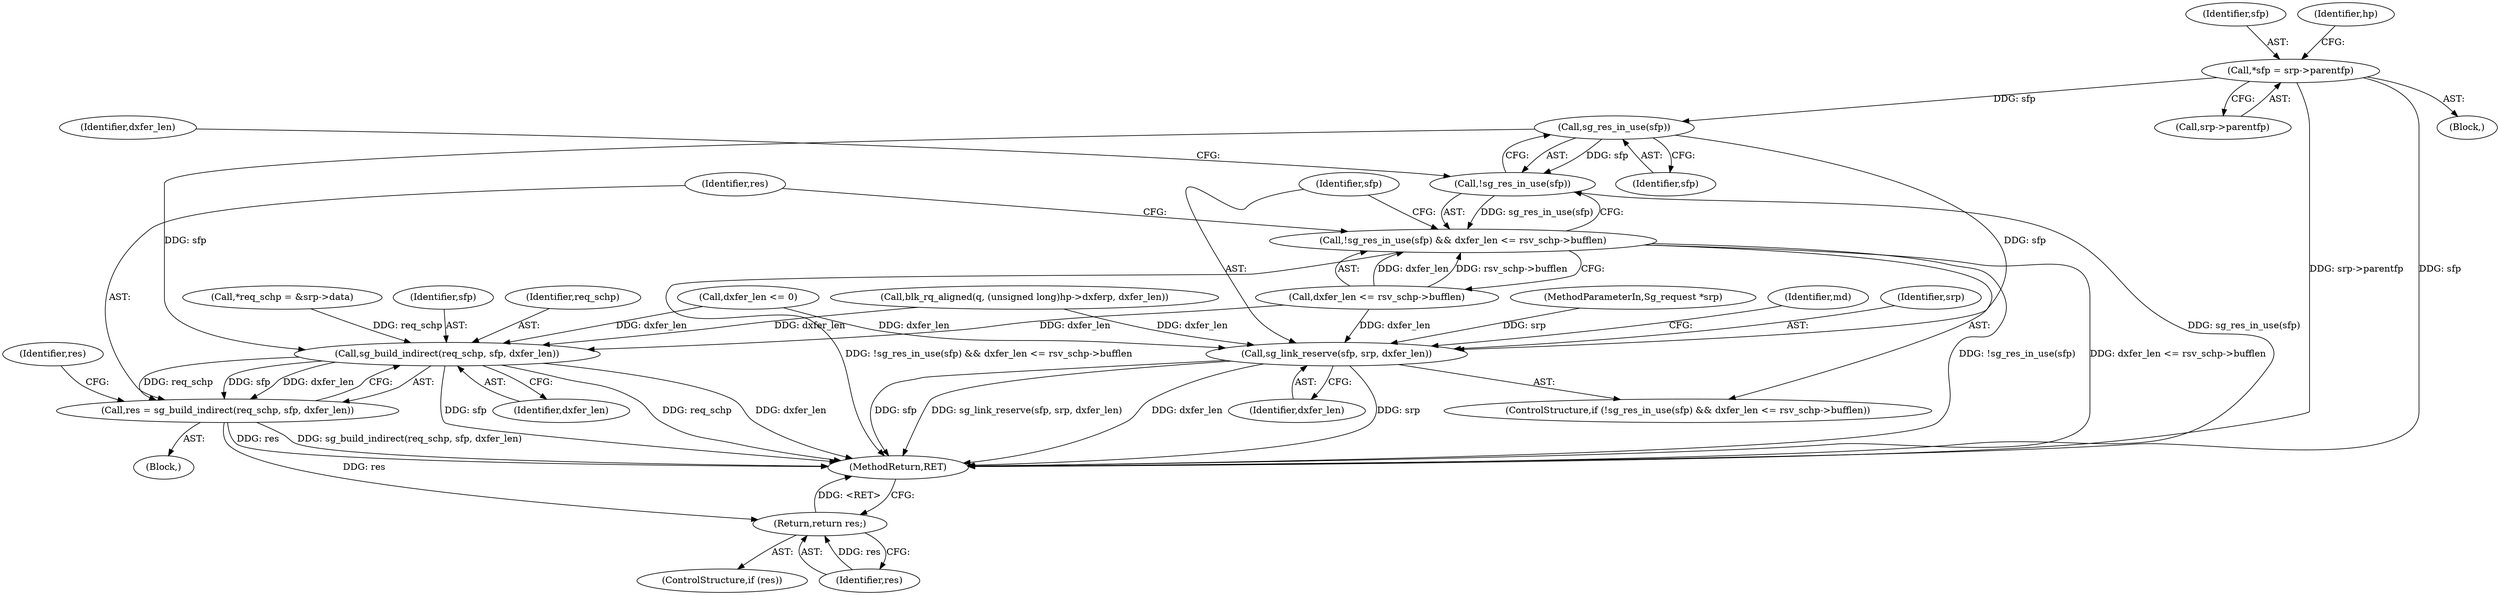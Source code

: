 digraph "0_linux_451a2886b6bf90e2fb378f7c46c655450fb96e81@pointer" {
"1000108" [label="(Call,*sfp = srp->parentfp)"];
"1000334" [label="(Call,sg_res_in_use(sfp))"];
"1000333" [label="(Call,!sg_res_in_use(sfp))"];
"1000332" [label="(Call,!sg_res_in_use(sfp) && dxfer_len <= rsv_schp->bufflen)"];
"1000341" [label="(Call,sg_link_reserve(sfp, srp, dxfer_len))"];
"1000349" [label="(Call,sg_build_indirect(req_schp, sfp, dxfer_len))"];
"1000347" [label="(Call,res = sg_build_indirect(req_schp, sfp, dxfer_len))"];
"1000355" [label="(Return,return res;)"];
"1000346" [label="(Block,)"];
"1000343" [label="(Identifier,srp)"];
"1000355" [label="(Return,return res;)"];
"1000332" [label="(Call,!sg_res_in_use(sfp) && dxfer_len <= rsv_schp->bufflen)"];
"1000347" [label="(Call,res = sg_build_indirect(req_schp, sfp, dxfer_len))"];
"1000336" [label="(Call,dxfer_len <= rsv_schp->bufflen)"];
"1000108" [label="(Call,*sfp = srp->parentfp)"];
"1000344" [label="(Identifier,dxfer_len)"];
"1000348" [label="(Identifier,res)"];
"1000354" [label="(Identifier,res)"];
"1000342" [label="(Identifier,sfp)"];
"1000335" [label="(Identifier,sfp)"];
"1000109" [label="(Identifier,sfp)"];
"1000110" [label="(Call,srp->parentfp)"];
"1000352" [label="(Identifier,dxfer_len)"];
"1000331" [label="(ControlStructure,if (!sg_res_in_use(sfp) && dxfer_len <= rsv_schp->bufflen))"];
"1000507" [label="(MethodReturn,RET)"];
"1000334" [label="(Call,sg_res_in_use(sfp))"];
"1000115" [label="(Identifier,hp)"];
"1000312" [label="(Call,blk_rq_aligned(q, (unsigned long)hp->dxferp, dxfer_len))"];
"1000351" [label="(Identifier,sfp)"];
"1000341" [label="(Call,sg_link_reserve(sfp, srp, dxfer_len))"];
"1000102" [label="(MethodParameterIn,Sg_request *srp)"];
"1000104" [label="(Block,)"];
"1000359" [label="(Identifier,md)"];
"1000350" [label="(Identifier,req_schp)"];
"1000353" [label="(ControlStructure,if (res))"];
"1000337" [label="(Identifier,dxfer_len)"];
"1000356" [label="(Identifier,res)"];
"1000333" [label="(Call,!sg_res_in_use(sfp))"];
"1000277" [label="(Call,dxfer_len <= 0)"];
"1000141" [label="(Call,*req_schp = &srp->data)"];
"1000349" [label="(Call,sg_build_indirect(req_schp, sfp, dxfer_len))"];
"1000108" -> "1000104"  [label="AST: "];
"1000108" -> "1000110"  [label="CFG: "];
"1000109" -> "1000108"  [label="AST: "];
"1000110" -> "1000108"  [label="AST: "];
"1000115" -> "1000108"  [label="CFG: "];
"1000108" -> "1000507"  [label="DDG: srp->parentfp"];
"1000108" -> "1000507"  [label="DDG: sfp"];
"1000108" -> "1000334"  [label="DDG: sfp"];
"1000334" -> "1000333"  [label="AST: "];
"1000334" -> "1000335"  [label="CFG: "];
"1000335" -> "1000334"  [label="AST: "];
"1000333" -> "1000334"  [label="CFG: "];
"1000334" -> "1000333"  [label="DDG: sfp"];
"1000334" -> "1000341"  [label="DDG: sfp"];
"1000334" -> "1000349"  [label="DDG: sfp"];
"1000333" -> "1000332"  [label="AST: "];
"1000337" -> "1000333"  [label="CFG: "];
"1000332" -> "1000333"  [label="CFG: "];
"1000333" -> "1000507"  [label="DDG: sg_res_in_use(sfp)"];
"1000333" -> "1000332"  [label="DDG: sg_res_in_use(sfp)"];
"1000332" -> "1000331"  [label="AST: "];
"1000332" -> "1000336"  [label="CFG: "];
"1000336" -> "1000332"  [label="AST: "];
"1000342" -> "1000332"  [label="CFG: "];
"1000348" -> "1000332"  [label="CFG: "];
"1000332" -> "1000507"  [label="DDG: !sg_res_in_use(sfp)"];
"1000332" -> "1000507"  [label="DDG: dxfer_len <= rsv_schp->bufflen"];
"1000332" -> "1000507"  [label="DDG: !sg_res_in_use(sfp) && dxfer_len <= rsv_schp->bufflen"];
"1000336" -> "1000332"  [label="DDG: dxfer_len"];
"1000336" -> "1000332"  [label="DDG: rsv_schp->bufflen"];
"1000341" -> "1000331"  [label="AST: "];
"1000341" -> "1000344"  [label="CFG: "];
"1000342" -> "1000341"  [label="AST: "];
"1000343" -> "1000341"  [label="AST: "];
"1000344" -> "1000341"  [label="AST: "];
"1000359" -> "1000341"  [label="CFG: "];
"1000341" -> "1000507"  [label="DDG: dxfer_len"];
"1000341" -> "1000507"  [label="DDG: srp"];
"1000341" -> "1000507"  [label="DDG: sfp"];
"1000341" -> "1000507"  [label="DDG: sg_link_reserve(sfp, srp, dxfer_len)"];
"1000102" -> "1000341"  [label="DDG: srp"];
"1000312" -> "1000341"  [label="DDG: dxfer_len"];
"1000277" -> "1000341"  [label="DDG: dxfer_len"];
"1000336" -> "1000341"  [label="DDG: dxfer_len"];
"1000349" -> "1000347"  [label="AST: "];
"1000349" -> "1000352"  [label="CFG: "];
"1000350" -> "1000349"  [label="AST: "];
"1000351" -> "1000349"  [label="AST: "];
"1000352" -> "1000349"  [label="AST: "];
"1000347" -> "1000349"  [label="CFG: "];
"1000349" -> "1000507"  [label="DDG: sfp"];
"1000349" -> "1000507"  [label="DDG: req_schp"];
"1000349" -> "1000507"  [label="DDG: dxfer_len"];
"1000349" -> "1000347"  [label="DDG: req_schp"];
"1000349" -> "1000347"  [label="DDG: sfp"];
"1000349" -> "1000347"  [label="DDG: dxfer_len"];
"1000141" -> "1000349"  [label="DDG: req_schp"];
"1000312" -> "1000349"  [label="DDG: dxfer_len"];
"1000277" -> "1000349"  [label="DDG: dxfer_len"];
"1000336" -> "1000349"  [label="DDG: dxfer_len"];
"1000347" -> "1000346"  [label="AST: "];
"1000348" -> "1000347"  [label="AST: "];
"1000354" -> "1000347"  [label="CFG: "];
"1000347" -> "1000507"  [label="DDG: sg_build_indirect(req_schp, sfp, dxfer_len)"];
"1000347" -> "1000507"  [label="DDG: res"];
"1000347" -> "1000355"  [label="DDG: res"];
"1000355" -> "1000353"  [label="AST: "];
"1000355" -> "1000356"  [label="CFG: "];
"1000356" -> "1000355"  [label="AST: "];
"1000507" -> "1000355"  [label="CFG: "];
"1000355" -> "1000507"  [label="DDG: <RET>"];
"1000356" -> "1000355"  [label="DDG: res"];
}
